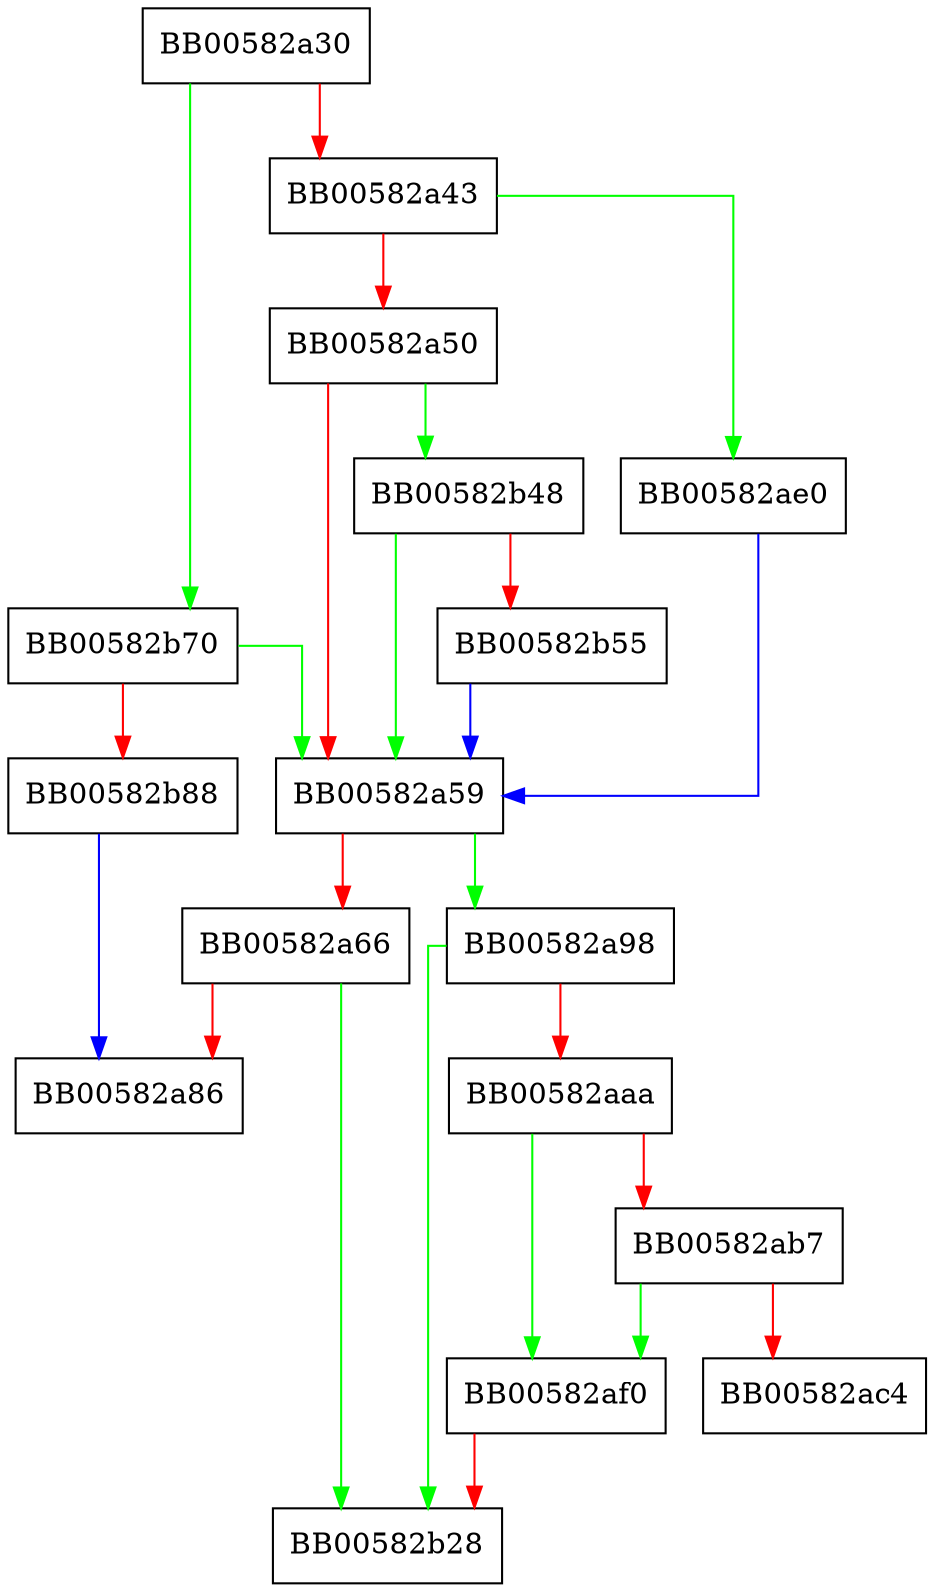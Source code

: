 digraph EC_GROUP_get_ecpkparameters {
  node [shape="box"];
  graph [splines=ortho];
  BB00582a30 -> BB00582b70 [color="green"];
  BB00582a30 -> BB00582a43 [color="red"];
  BB00582a43 -> BB00582ae0 [color="green"];
  BB00582a43 -> BB00582a50 [color="red"];
  BB00582a50 -> BB00582b48 [color="green"];
  BB00582a50 -> BB00582a59 [color="red"];
  BB00582a59 -> BB00582a98 [color="green"];
  BB00582a59 -> BB00582a66 [color="red"];
  BB00582a66 -> BB00582b28 [color="green"];
  BB00582a66 -> BB00582a86 [color="red"];
  BB00582a98 -> BB00582b28 [color="green"];
  BB00582a98 -> BB00582aaa [color="red"];
  BB00582aaa -> BB00582af0 [color="green"];
  BB00582aaa -> BB00582ab7 [color="red"];
  BB00582ab7 -> BB00582af0 [color="green"];
  BB00582ab7 -> BB00582ac4 [color="red"];
  BB00582ae0 -> BB00582a59 [color="blue"];
  BB00582af0 -> BB00582b28 [color="red"];
  BB00582b48 -> BB00582a59 [color="green"];
  BB00582b48 -> BB00582b55 [color="red"];
  BB00582b55 -> BB00582a59 [color="blue"];
  BB00582b70 -> BB00582a59 [color="green"];
  BB00582b70 -> BB00582b88 [color="red"];
  BB00582b88 -> BB00582a86 [color="blue"];
}